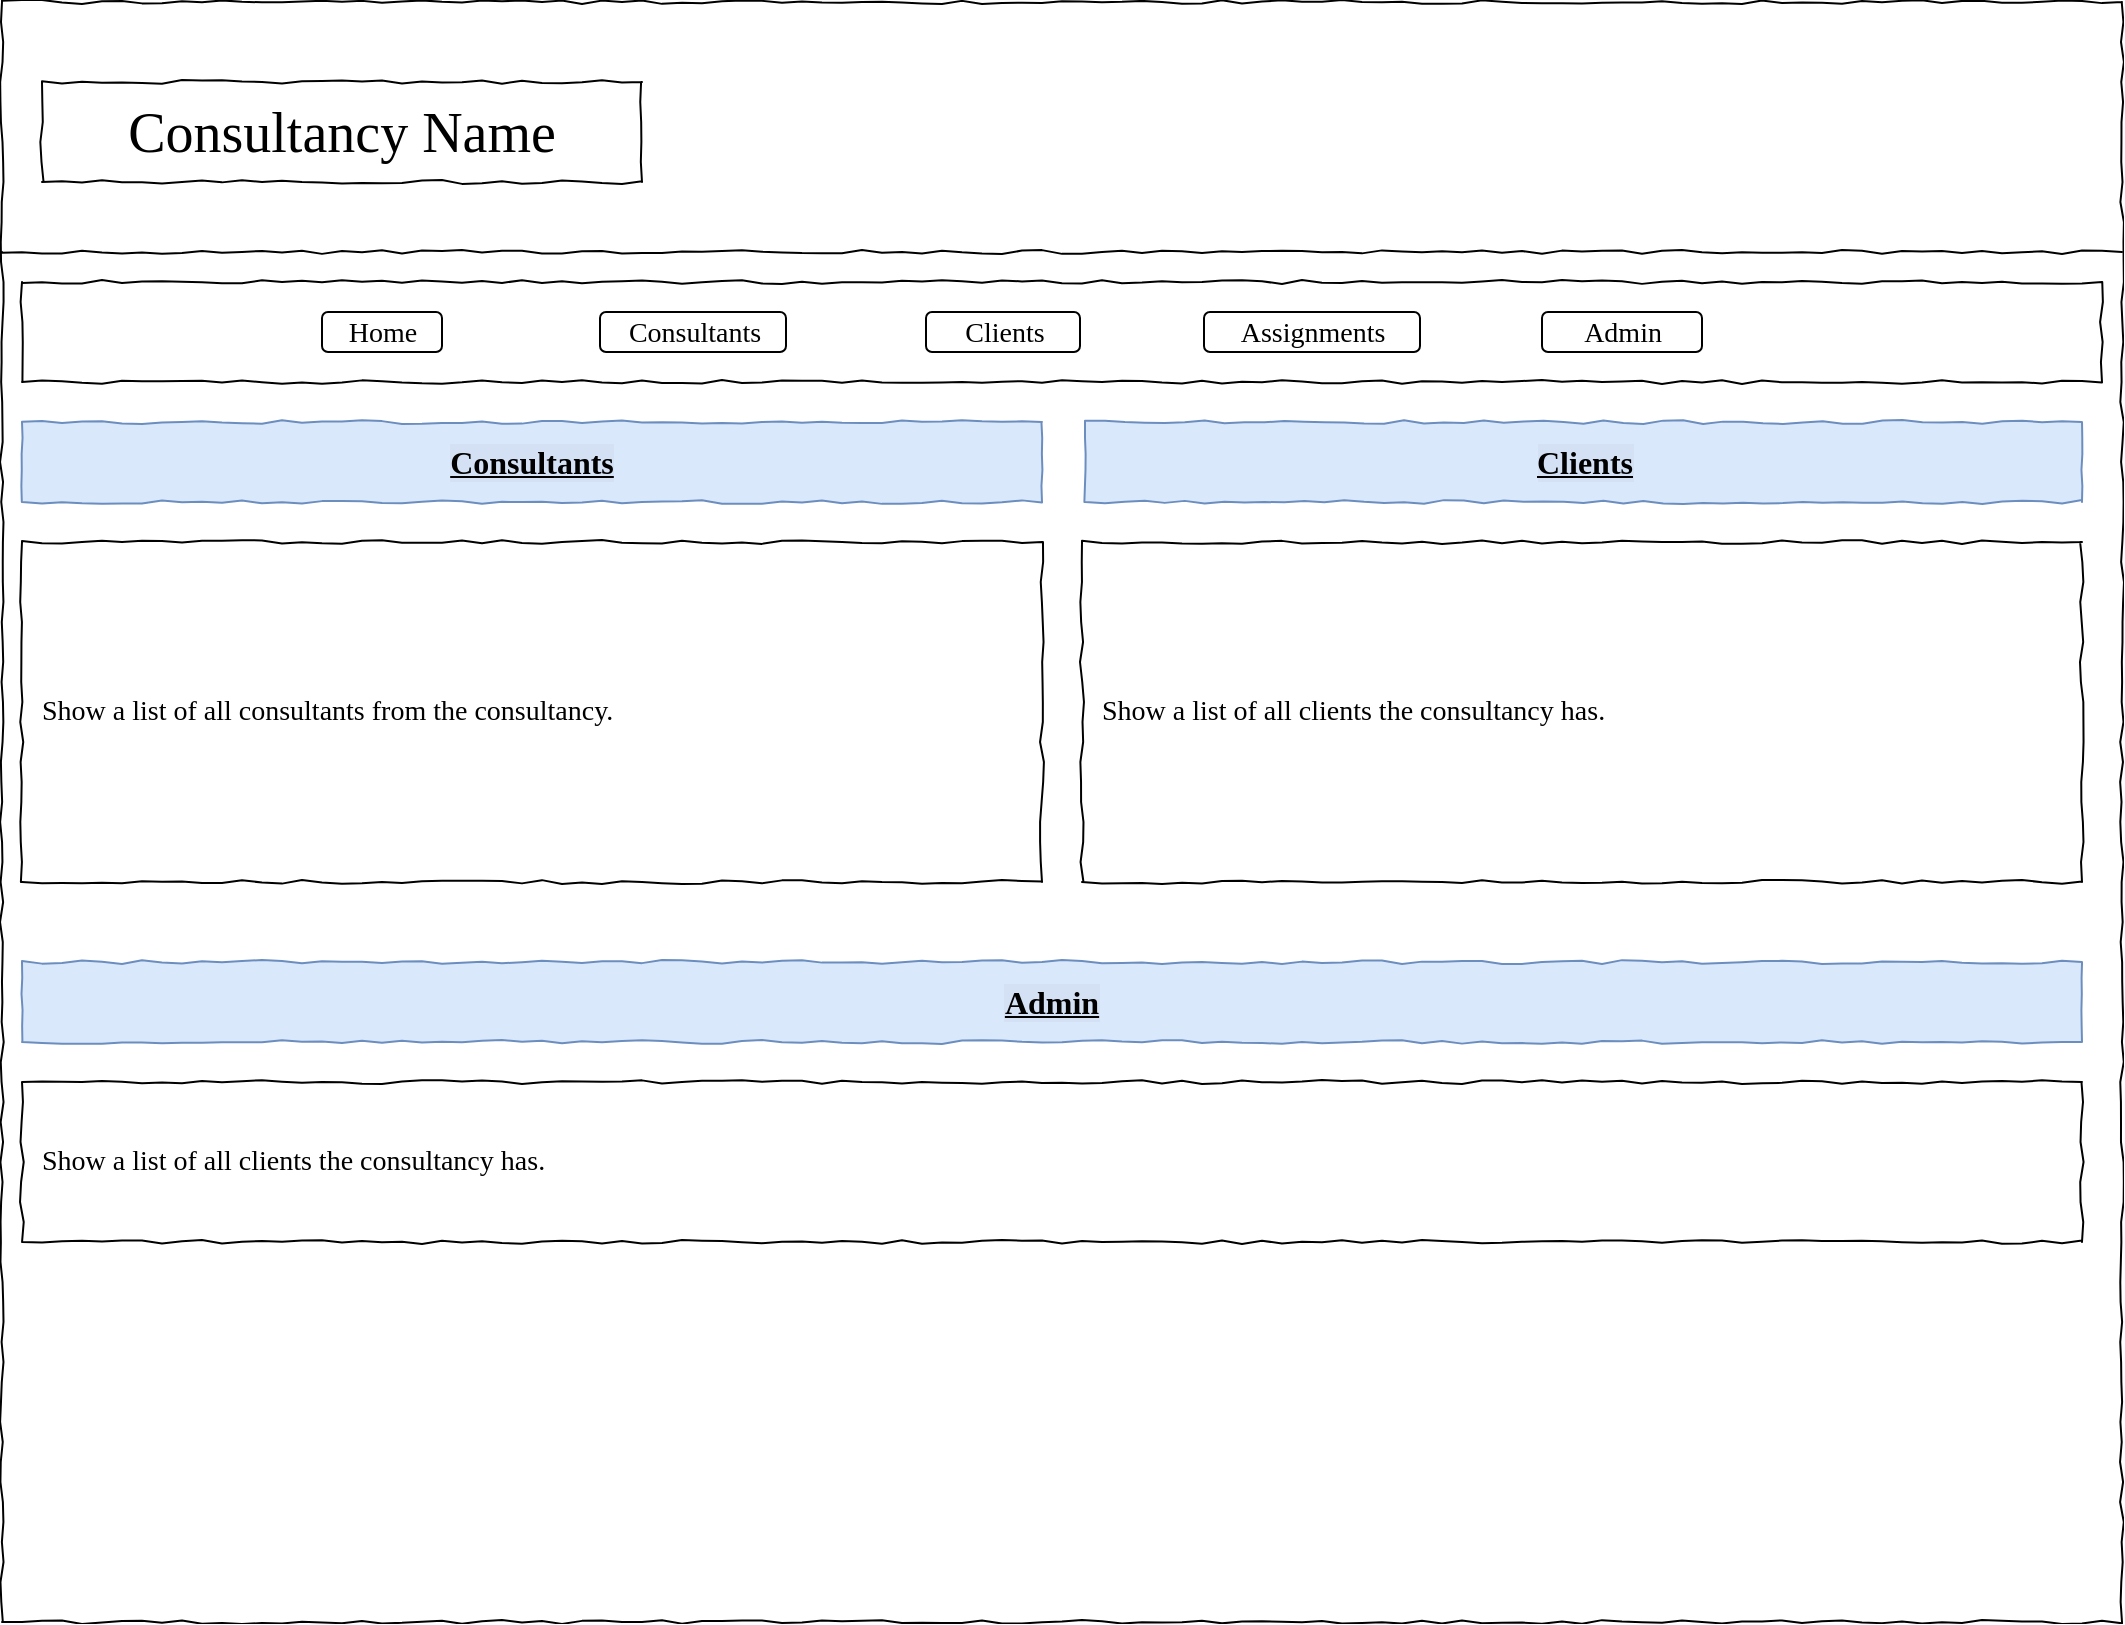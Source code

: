 <mxfile version="14.4.9" type="device" pages="7"><diagram name="Home" id="03018318-947c-dd8e-b7a3-06fadd420f32"><mxGraphModel dx="1247" dy="597" grid="1" gridSize="10" guides="1" tooltips="1" connect="1" arrows="1" fold="1" page="1" pageScale="1" pageWidth="1100" pageHeight="850" background="#ffffff" math="0" shadow="0"><root><mxCell id="0"/><mxCell id="1" parent="0"/><mxCell id="677b7b8949515195-1" value="" style="whiteSpace=wrap;html=1;rounded=0;shadow=0;labelBackgroundColor=none;strokeColor=#000000;strokeWidth=1;fillColor=none;fontFamily=Verdana;fontSize=12;fontColor=#000000;align=center;comic=1;" parent="1" vertex="1"><mxGeometry x="20" y="20" width="1060" height="810" as="geometry"/></mxCell><mxCell id="677b7b8949515195-2" value="Consultancy Name" style="whiteSpace=wrap;html=1;rounded=0;shadow=0;labelBackgroundColor=none;strokeWidth=1;fontFamily=Verdana;fontSize=28;align=center;comic=1;" parent="1" vertex="1"><mxGeometry x="40" y="60" width="300" height="50" as="geometry"/></mxCell><mxCell id="677b7b8949515195-9" value="" style="line;strokeWidth=1;html=1;rounded=0;shadow=0;labelBackgroundColor=none;fillColor=none;fontFamily=Verdana;fontSize=14;fontColor=#000000;align=center;comic=1;" parent="1" vertex="1"><mxGeometry x="20" y="140" width="1060" height="10" as="geometry"/></mxCell><mxCell id="677b7b8949515195-10" value="" style="whiteSpace=wrap;html=1;rounded=0;shadow=0;labelBackgroundColor=none;strokeWidth=1;fillColor=none;fontFamily=Verdana;fontSize=12;align=center;comic=1;" parent="1" vertex="1"><mxGeometry x="30" y="160" width="1040" height="50" as="geometry"/></mxCell><mxCell id="Cu94C7haegYUh5qhPoL_-1" value="&lt;div style=&quot;font-size: 14px;&quot;&gt;&lt;span style=&quot;font-size: 14px&quot;&gt;Show a list of all consultants from the consultancy.&lt;/span&gt;&lt;/div&gt;" style="whiteSpace=wrap;html=1;rounded=0;shadow=0;labelBackgroundColor=none;strokeWidth=1;fillColor=none;fontFamily=Verdana;fontSize=14;align=left;verticalAlign=middle;spacing=10;comic=1;" parent="1" vertex="1"><mxGeometry x="30" y="290" width="510" height="170" as="geometry"/></mxCell><mxCell id="Cu94C7haegYUh5qhPoL_-2" value="&lt;div style=&quot;text-align: justify ; font-size: 16px&quot;&gt;Consultants&lt;/div&gt;" style="whiteSpace=wrap;html=1;rounded=0;shadow=0;labelBackgroundColor=#D4E1F5;strokeWidth=1;fillColor=#dae8fc;fontFamily=Verdana;fontSize=16;align=center;verticalAlign=middle;spacing=10;comic=1;fontStyle=5;strokeColor=#6c8ebf;" parent="1" vertex="1"><mxGeometry x="30" y="230" width="510" height="40" as="geometry"/></mxCell><mxCell id="6YjKScocniS8xy8GCHPm-1" value="&lt;div style=&quot;text-align: justify ; font-size: 16px&quot;&gt;Clients&lt;/div&gt;" style="whiteSpace=wrap;html=1;rounded=0;shadow=0;labelBackgroundColor=#D4E1F5;strokeWidth=1;fillColor=#dae8fc;fontFamily=Verdana;fontSize=16;align=center;verticalAlign=middle;spacing=10;comic=1;fontStyle=5;strokeColor=#6c8ebf;" parent="1" vertex="1"><mxGeometry x="561.5" y="230" width="498.5" height="40" as="geometry"/></mxCell><mxCell id="6YjKScocniS8xy8GCHPm-2" value="&lt;div style=&quot;font-size: 14px&quot;&gt;&lt;span style=&quot;font-size: 14px&quot;&gt;Show a list of all clients the consultancy has.&lt;/span&gt;&lt;/div&gt;" style="whiteSpace=wrap;html=1;rounded=0;shadow=0;labelBackgroundColor=none;strokeWidth=1;fillColor=none;fontFamily=Verdana;fontSize=14;align=left;verticalAlign=middle;spacing=10;comic=1;" parent="1" vertex="1"><mxGeometry x="560" y="290" width="500" height="170" as="geometry"/></mxCell><mxCell id="OzEfw0SXscme4z5o7hH3-1" value="&lt;div style=&quot;text-align: justify ; font-size: 16px&quot;&gt;Admin&lt;/div&gt;" style="whiteSpace=wrap;html=1;rounded=0;shadow=0;labelBackgroundColor=#D4E1F5;strokeWidth=1;fillColor=#dae8fc;fontFamily=Verdana;fontSize=16;align=center;verticalAlign=middle;spacing=10;comic=1;fontStyle=5;strokeColor=#6c8ebf;" parent="1" vertex="1"><mxGeometry x="30" y="500" width="1030" height="40" as="geometry"/></mxCell><mxCell id="OzEfw0SXscme4z5o7hH3-2" value="&lt;div style=&quot;font-size: 14px&quot;&gt;&lt;span style=&quot;font-size: 14px&quot;&gt;Show a list of all clients the consultancy has.&lt;/span&gt;&lt;/div&gt;" style="whiteSpace=wrap;html=1;rounded=0;shadow=0;labelBackgroundColor=none;strokeWidth=1;fillColor=none;fontFamily=Verdana;fontSize=14;align=left;verticalAlign=middle;spacing=10;comic=1;" parent="1" vertex="1"><mxGeometry x="30" y="560" width="1030" height="80" as="geometry"/></mxCell><mxCell id="zaCYZoOwh0LyYk4G34fP-1" value="Home" style="text;html=1;points=[];align=center;verticalAlign=top;spacingTop=-4;fontSize=14;fontFamily=Verdana;rounded=1;strokeColor=#000000;" vertex="1" parent="1"><mxGeometry x="180" y="175" width="60" height="20" as="geometry"/></mxCell><mxCell id="zaCYZoOwh0LyYk4G34fP-2" value="Consultants" style="text;html=1;points=[];align=center;verticalAlign=top;spacingTop=-4;fontSize=14;fontFamily=Verdana;rounded=1;strokeColor=#000000;" vertex="1" parent="1"><mxGeometry x="319" y="175" width="93" height="20" as="geometry"/></mxCell><mxCell id="zaCYZoOwh0LyYk4G34fP-3" value="Clients" style="text;html=1;points=[];align=center;verticalAlign=top;spacingTop=-4;fontSize=14;fontFamily=Verdana;rounded=1;strokeColor=#000000;" vertex="1" parent="1"><mxGeometry x="482" y="175" width="77" height="20" as="geometry"/></mxCell><mxCell id="zaCYZoOwh0LyYk4G34fP-4" value="Admin" style="text;html=1;points=[];align=center;verticalAlign=top;spacingTop=-4;fontSize=14;fontFamily=Verdana;rounded=1;strokeColor=#000000;" vertex="1" parent="1"><mxGeometry x="790" y="175" width="80" height="20" as="geometry"/></mxCell><mxCell id="zaCYZoOwh0LyYk4G34fP-5" value="Assignments" style="text;html=1;points=[];align=center;verticalAlign=top;spacingTop=-4;fontSize=14;fontFamily=Verdana;rounded=1;strokeColor=#000000;" vertex="1" parent="1"><mxGeometry x="621" y="175" width="108" height="20" as="geometry"/></mxCell></root></mxGraphModel></diagram><diagram name="Consultants" id="TR7b4EdWroczCO0QRdHl"><mxGraphModel dx="1247" dy="759" grid="1" gridSize="10" guides="1" tooltips="1" connect="1" arrows="1" fold="1" page="1" pageScale="1" pageWidth="1100" pageHeight="850" background="#ffffff" math="0" shadow="0"><root><mxCell id="ig21zAJnsalI_mEk2WTA-0"/><mxCell id="ig21zAJnsalI_mEk2WTA-1" parent="ig21zAJnsalI_mEk2WTA-0"/><mxCell id="ig21zAJnsalI_mEk2WTA-2" value="" style="whiteSpace=wrap;html=1;rounded=0;shadow=0;labelBackgroundColor=none;strokeColor=#000000;strokeWidth=1;fillColor=none;fontFamily=Verdana;fontSize=12;fontColor=#000000;align=center;comic=1;" parent="ig21zAJnsalI_mEk2WTA-1" vertex="1"><mxGeometry x="20" y="20" width="1060" height="810" as="geometry"/></mxCell><mxCell id="ig21zAJnsalI_mEk2WTA-3" value="Consultancy Name" style="whiteSpace=wrap;html=1;rounded=0;shadow=0;labelBackgroundColor=none;strokeWidth=1;fontFamily=Verdana;fontSize=28;align=center;comic=1;" parent="ig21zAJnsalI_mEk2WTA-1" vertex="1"><mxGeometry x="40" y="60" width="300" height="50" as="geometry"/></mxCell><mxCell id="ig21zAJnsalI_mEk2WTA-4" value="" style="whiteSpace=wrap;html=1;rounded=0;shadow=0;labelBackgroundColor=none;strokeWidth=1;fillColor=none;fontFamily=Verdana;fontSize=12;align=center;comic=1;" parent="ig21zAJnsalI_mEk2WTA-1" vertex="1"><mxGeometry x="30" y="330" width="780" height="350" as="geometry"/></mxCell><mxCell id="ig21zAJnsalI_mEk2WTA-5" value="" style="line;strokeWidth=1;html=1;rounded=0;shadow=0;labelBackgroundColor=none;fillColor=none;fontFamily=Verdana;fontSize=14;fontColor=#000000;align=center;comic=1;" parent="ig21zAJnsalI_mEk2WTA-1" vertex="1"><mxGeometry x="20" y="140" width="1060" height="10" as="geometry"/></mxCell><mxCell id="ig21zAJnsalI_mEk2WTA-6" value="" style="whiteSpace=wrap;html=1;rounded=0;shadow=0;labelBackgroundColor=none;strokeWidth=1;fillColor=none;fontFamily=Verdana;fontSize=12;align=center;comic=1;" parent="ig21zAJnsalI_mEk2WTA-1" vertex="1"><mxGeometry x="30" y="160" width="1040" height="50" as="geometry"/></mxCell><mxCell id="ig21zAJnsalI_mEk2WTA-11" value="&lt;div style=&quot;font-size: 14px;&quot;&gt;&lt;span style=&quot;font-size: 14px&quot;&gt;Show a list of all consultants from the consultancy.&lt;/span&gt;&lt;/div&gt;" style="whiteSpace=wrap;html=1;rounded=0;shadow=0;labelBackgroundColor=none;strokeWidth=1;fillColor=none;fontFamily=Verdana;fontSize=14;align=left;verticalAlign=middle;spacing=10;comic=1;" parent="ig21zAJnsalI_mEk2WTA-1" vertex="1"><mxGeometry x="30" y="268" width="780" height="52" as="geometry"/></mxCell><mxCell id="ig21zAJnsalI_mEk2WTA-14" value="Consultant 1" style="text;html=1;points=[];align=left;verticalAlign=top;spacingTop=-4;fontSize=14;fontFamily=Verdana" parent="ig21zAJnsalI_mEk2WTA-1" vertex="1"><mxGeometry x="40" y="350" width="170" height="20" as="geometry"/></mxCell><mxCell id="ig21zAJnsalI_mEk2WTA-15" value="Consultant 2" style="text;html=1;points=[];align=left;verticalAlign=top;spacingTop=-4;fontSize=14;fontFamily=Verdana" parent="ig21zAJnsalI_mEk2WTA-1" vertex="1"><mxGeometry x="40" y="386" width="170" height="20" as="geometry"/></mxCell><mxCell id="ig21zAJnsalI_mEk2WTA-16" value="Consultant 3" style="text;html=1;points=[];align=left;verticalAlign=top;spacingTop=-4;fontSize=14;fontFamily=Verdana" parent="ig21zAJnsalI_mEk2WTA-1" vertex="1"><mxGeometry x="40" y="421" width="170" height="20" as="geometry"/></mxCell><mxCell id="ig21zAJnsalI_mEk2WTA-17" value="Consultant 4" style="text;html=1;points=[];align=left;verticalAlign=top;spacingTop=-4;fontSize=14;fontFamily=Verdana" parent="ig21zAJnsalI_mEk2WTA-1" vertex="1"><mxGeometry x="40" y="457" width="170" height="20" as="geometry"/></mxCell><mxCell id="ig21zAJnsalI_mEk2WTA-18" value="Consultant 7" style="text;html=1;points=[];align=left;verticalAlign=top;spacingTop=-4;fontSize=14;fontFamily=Verdana" parent="ig21zAJnsalI_mEk2WTA-1" vertex="1"><mxGeometry x="40" y="564" width="170" height="20" as="geometry"/></mxCell><mxCell id="ig21zAJnsalI_mEk2WTA-19" value="Consultant 8" style="text;html=1;points=[];align=left;verticalAlign=top;spacingTop=-4;fontSize=14;fontFamily=Verdana" parent="ig21zAJnsalI_mEk2WTA-1" vertex="1"><mxGeometry x="40" y="600" width="170" height="20" as="geometry"/></mxCell><mxCell id="ig21zAJnsalI_mEk2WTA-20" value="Consultant 5" style="text;html=1;points=[];align=left;verticalAlign=top;spacingTop=-4;fontSize=14;fontFamily=Verdana" parent="ig21zAJnsalI_mEk2WTA-1" vertex="1"><mxGeometry x="40" y="493" width="170" height="20" as="geometry"/></mxCell><mxCell id="ig21zAJnsalI_mEk2WTA-21" value="Consultant 6" style="text;html=1;points=[];align=left;verticalAlign=top;spacingTop=-4;fontSize=14;fontFamily=Verdana" parent="ig21zAJnsalI_mEk2WTA-1" vertex="1"><mxGeometry x="40" y="529" width="170" height="20" as="geometry"/></mxCell><mxCell id="6eosW2OhMh44450nLbm3-0" value="&lt;div style=&quot;text-align: justify ; font-size: 16px&quot;&gt;Consultants&lt;/div&gt;" style="whiteSpace=wrap;html=1;rounded=0;shadow=0;labelBackgroundColor=#D4E1F5;strokeWidth=1;fillColor=#dae8fc;fontFamily=Verdana;fontSize=16;align=center;verticalAlign=middle;spacing=10;comic=1;fontStyle=5;strokeColor=#6c8ebf;" parent="ig21zAJnsalI_mEk2WTA-1" vertex="1"><mxGeometry x="30" y="220" width="200" height="40" as="geometry"/></mxCell><mxCell id="DP_msg2tpz5VYzH4Azy9-0" value="Home" style="text;html=1;points=[];align=center;verticalAlign=top;spacingTop=-4;fontSize=14;fontFamily=Verdana;rounded=1;strokeColor=#000000;" vertex="1" parent="ig21zAJnsalI_mEk2WTA-1"><mxGeometry x="180" y="175" width="60" height="20" as="geometry"/></mxCell><mxCell id="DP_msg2tpz5VYzH4Azy9-1" value="Consultants" style="text;html=1;points=[];align=center;verticalAlign=top;spacingTop=-4;fontSize=14;fontFamily=Verdana;rounded=1;strokeColor=#000000;" vertex="1" parent="ig21zAJnsalI_mEk2WTA-1"><mxGeometry x="319" y="175" width="93" height="20" as="geometry"/></mxCell><mxCell id="DP_msg2tpz5VYzH4Azy9-2" value="Clients" style="text;html=1;points=[];align=center;verticalAlign=top;spacingTop=-4;fontSize=14;fontFamily=Verdana;rounded=1;strokeColor=#000000;" vertex="1" parent="ig21zAJnsalI_mEk2WTA-1"><mxGeometry x="482" y="175" width="77" height="20" as="geometry"/></mxCell><mxCell id="DP_msg2tpz5VYzH4Azy9-3" value="Admin" style="text;html=1;points=[];align=center;verticalAlign=top;spacingTop=-4;fontSize=14;fontFamily=Verdana;rounded=1;strokeColor=#000000;" vertex="1" parent="ig21zAJnsalI_mEk2WTA-1"><mxGeometry x="790" y="175" width="80" height="20" as="geometry"/></mxCell><mxCell id="DP_msg2tpz5VYzH4Azy9-4" value="Assignments" style="text;html=1;points=[];align=center;verticalAlign=top;spacingTop=-4;fontSize=14;fontFamily=Verdana;rounded=1;strokeColor=#000000;" vertex="1" parent="ig21zAJnsalI_mEk2WTA-1"><mxGeometry x="621" y="175" width="108" height="20" as="geometry"/></mxCell></root></mxGraphModel></diagram><diagram name="Consultant" id="zPniaBDxs9Msbn1xR1qi"><mxGraphModel dx="1247" dy="759" grid="1" gridSize="10" guides="1" tooltips="1" connect="1" arrows="1" fold="1" page="1" pageScale="1" pageWidth="1100" pageHeight="850" background="#ffffff" math="0" shadow="0"><root><mxCell id="KTbE7wqhsoBVq48Twhj3-0"/><mxCell id="KTbE7wqhsoBVq48Twhj3-1" parent="KTbE7wqhsoBVq48Twhj3-0"/><mxCell id="KTbE7wqhsoBVq48Twhj3-2" value="" style="whiteSpace=wrap;html=1;rounded=0;shadow=0;labelBackgroundColor=none;strokeColor=#000000;strokeWidth=1;fillColor=none;fontFamily=Verdana;fontSize=12;fontColor=#000000;align=center;comic=1;" parent="KTbE7wqhsoBVq48Twhj3-1" vertex="1"><mxGeometry x="20" y="20" width="1060" height="810" as="geometry"/></mxCell><mxCell id="KTbE7wqhsoBVq48Twhj3-3" value="Consultancy Name" style="whiteSpace=wrap;html=1;rounded=0;shadow=0;labelBackgroundColor=none;strokeWidth=1;fontFamily=Verdana;fontSize=28;align=center;comic=1;" parent="KTbE7wqhsoBVq48Twhj3-1" vertex="1"><mxGeometry x="40" y="60" width="300" height="50" as="geometry"/></mxCell><mxCell id="KTbE7wqhsoBVq48Twhj3-4" value="" style="whiteSpace=wrap;html=1;rounded=0;shadow=0;labelBackgroundColor=none;strokeWidth=1;fillColor=none;fontFamily=Verdana;fontSize=12;align=center;comic=1;" parent="KTbE7wqhsoBVq48Twhj3-1" vertex="1"><mxGeometry x="30" y="330" width="780" height="350" as="geometry"/></mxCell><mxCell id="KTbE7wqhsoBVq48Twhj3-5" value="" style="line;strokeWidth=1;html=1;rounded=0;shadow=0;labelBackgroundColor=none;fillColor=none;fontFamily=Verdana;fontSize=14;fontColor=#000000;align=center;comic=1;" parent="KTbE7wqhsoBVq48Twhj3-1" vertex="1"><mxGeometry x="20" y="140" width="1060" height="10" as="geometry"/></mxCell><mxCell id="KTbE7wqhsoBVq48Twhj3-6" value="" style="whiteSpace=wrap;html=1;rounded=0;shadow=0;labelBackgroundColor=none;strokeWidth=1;fillColor=none;fontFamily=Verdana;fontSize=12;align=center;comic=1;" parent="KTbE7wqhsoBVq48Twhj3-1" vertex="1"><mxGeometry x="30" y="160" width="1040" height="50" as="geometry"/></mxCell><mxCell id="KTbE7wqhsoBVq48Twhj3-11" value="&lt;div style=&quot;font-size: 14px&quot;&gt;&lt;span style=&quot;font-size: 14px&quot;&gt;Shows the full profile of consultant selected&lt;/span&gt;&lt;/div&gt;" style="whiteSpace=wrap;html=1;rounded=0;shadow=0;labelBackgroundColor=none;strokeWidth=1;fillColor=none;fontFamily=Verdana;fontSize=14;align=left;verticalAlign=middle;spacing=10;comic=1;" parent="KTbE7wqhsoBVq48Twhj3-1" vertex="1"><mxGeometry x="30" y="268" width="780" height="52" as="geometry"/></mxCell><mxCell id="KTbE7wqhsoBVq48Twhj3-12" value="Consultant 1" style="text;html=1;points=[];align=left;verticalAlign=top;spacingTop=-4;fontSize=14;fontFamily=Verdana" parent="KTbE7wqhsoBVq48Twhj3-1" vertex="1"><mxGeometry x="40" y="350" width="170" height="20" as="geometry"/></mxCell><mxCell id="KTbE7wqhsoBVq48Twhj3-20" value="&lt;div style=&quot;text-align: justify ; font-size: 16px&quot;&gt;Consultant Profile&lt;/div&gt;" style="whiteSpace=wrap;html=1;rounded=0;shadow=0;labelBackgroundColor=#D4E1F5;strokeWidth=1;fillColor=#dae8fc;fontFamily=Verdana;fontSize=16;align=center;verticalAlign=middle;spacing=10;comic=1;fontStyle=5;strokeColor=#6c8ebf;" parent="KTbE7wqhsoBVq48Twhj3-1" vertex="1"><mxGeometry x="30" y="220" width="200" height="40" as="geometry"/></mxCell><mxCell id="KTbE7wqhsoBVq48Twhj3-21" value="" style="verticalLabelPosition=bottom;shadow=0;dashed=0;align=center;html=1;verticalAlign=top;strokeWidth=1;shape=mxgraph.mockup.containers.userMale;strokeColor=#666666;strokeColor2=#008cff;" parent="KTbE7wqhsoBVq48Twhj3-1" vertex="1"><mxGeometry x="650" y="350" width="130" height="150" as="geometry"/></mxCell><mxCell id="KTbE7wqhsoBVq48Twhj3-22" value="&lt;div style=&quot;font-size: 14px&quot;&gt;&lt;span style=&quot;font-size: 14px&quot;&gt;&lt;b&gt;&lt;u&gt;Bio Summary&lt;/u&gt;&lt;/b&gt;&lt;/span&gt;&lt;/div&gt;&lt;div style=&quot;font-size: 14px&quot;&gt;&lt;span style=&quot;font-size: 14px&quot;&gt;&lt;br&gt;&lt;/span&gt;&lt;/div&gt;&lt;div style=&quot;font-size: 14px&quot;&gt;&lt;span style=&quot;font-size: 14px&quot;&gt;dsak askjfdb aksjbdf askbf aksdbfk dsbfdjsbf kadb fkb kjsbf asdb fsdbf kjabdjkd sb fkjdsbf kjdsbf kjdsbfjk bdsjk fbdsa basdbf sadb jfb ajdsbfjldsb jdsb fljsdb fldbf dsb ldsbflj bdsflj bsadlj fbdsjb ljasdbf alsd&lt;/span&gt;&lt;/div&gt;" style="whiteSpace=wrap;html=1;rounded=0;shadow=0;labelBackgroundColor=none;strokeWidth=1;fillColor=none;fontFamily=Verdana;fontSize=14;align=left;verticalAlign=top;spacing=10;comic=1;" parent="KTbE7wqhsoBVq48Twhj3-1" vertex="1"><mxGeometry x="160" y="350" width="460" height="150" as="geometry"/></mxCell><mxCell id="KTbE7wqhsoBVq48Twhj3-24" value="Service 1" style="strokeWidth=1;shadow=0;dashed=0;align=center;html=1;shape=mxgraph.mockup.buttons.button;strokeColor=#666666;mainText=;buttonStyle=round;fontSize=17;fontStyle=0;whiteSpace=wrap;fillColor=#A9C4EB;" parent="KTbE7wqhsoBVq48Twhj3-1" vertex="1"><mxGeometry x="840" y="510" width="190" height="30" as="geometry"/></mxCell><mxCell id="KTbE7wqhsoBVq48Twhj3-25" value="Service 2" style="strokeWidth=1;shadow=0;dashed=0;align=center;html=1;shape=mxgraph.mockup.buttons.button;strokeColor=#666666;mainText=;buttonStyle=round;fontSize=17;fontStyle=0;whiteSpace=wrap;fillColor=#A9C4EB;" parent="KTbE7wqhsoBVq48Twhj3-1" vertex="1"><mxGeometry x="840" y="550" width="190" height="30" as="geometry"/></mxCell><mxCell id="KTbE7wqhsoBVq48Twhj3-26" value="Service 3" style="strokeWidth=1;shadow=0;dashed=0;align=center;html=1;shape=mxgraph.mockup.buttons.button;strokeColor=#666666;mainText=;buttonStyle=round;fontSize=17;fontStyle=0;whiteSpace=wrap;fillColor=#A9C4EB;" parent="KTbE7wqhsoBVq48Twhj3-1" vertex="1"><mxGeometry x="840" y="590" width="190" height="30" as="geometry"/></mxCell><mxCell id="KTbE7wqhsoBVq48Twhj3-27" value="Service 4" style="strokeWidth=1;shadow=0;dashed=0;align=center;html=1;shape=mxgraph.mockup.buttons.button;strokeColor=#666666;mainText=;buttonStyle=round;fontSize=17;fontStyle=0;whiteSpace=wrap;fillColor=#A9C4EB;" parent="KTbE7wqhsoBVq48Twhj3-1" vertex="1"><mxGeometry x="840" y="630" width="190" height="30" as="geometry"/></mxCell><mxCell id="IQY3Xgg0XemndoE6eob7-0" value="Client 1" style="strokeWidth=1;shadow=0;dashed=0;align=center;html=1;shape=mxgraph.mockup.buttons.button;strokeColor=#666666;mainText=;buttonStyle=round;fontSize=17;fontStyle=0;whiteSpace=wrap;fillColor=#f5f5f5;fontColor=#333333;" vertex="1" parent="KTbE7wqhsoBVq48Twhj3-1"><mxGeometry x="160" y="550" width="190" height="30" as="geometry"/></mxCell><mxCell id="IQY3Xgg0XemndoE6eob7-1" value="Client 2" style="strokeWidth=1;shadow=0;dashed=0;align=center;html=1;shape=mxgraph.mockup.buttons.button;strokeColor=#666666;mainText=;buttonStyle=round;fontSize=17;fontStyle=0;whiteSpace=wrap;fillColor=#f5f5f5;fontColor=#333333;" vertex="1" parent="KTbE7wqhsoBVq48Twhj3-1"><mxGeometry x="160" y="590" width="190" height="30" as="geometry"/></mxCell><mxCell id="IQY3Xgg0XemndoE6eob7-2" value="Assignment 2" style="strokeWidth=1;shadow=0;dashed=0;align=center;html=1;shape=mxgraph.mockup.buttons.button;strokeColor=#666666;mainText=;buttonStyle=round;fontSize=17;fontStyle=0;whiteSpace=wrap;fillColor=#f5f5f5;fontColor=#333333;" vertex="1" parent="KTbE7wqhsoBVq48Twhj3-1"><mxGeometry x="400" y="550" width="190" height="30" as="geometry"/></mxCell><mxCell id="IQY3Xgg0XemndoE6eob7-3" value="Assignment 4" style="strokeWidth=1;shadow=0;dashed=0;align=center;html=1;shape=mxgraph.mockup.buttons.button;strokeColor=#666666;mainText=;buttonStyle=round;fontSize=17;fontStyle=0;whiteSpace=wrap;fillColor=#f5f5f5;fontColor=#333333;" vertex="1" parent="KTbE7wqhsoBVq48Twhj3-1"><mxGeometry x="400" y="590" width="190" height="30" as="geometry"/></mxCell><mxCell id="IQY3Xgg0XemndoE6eob7-4" value="Details of the Clients and Assignments the Consultant is working on:" style="text;html=1;points=[];align=left;verticalAlign=top;spacingTop=-4;fontSize=14;fontFamily=Verdana" vertex="1" parent="KTbE7wqhsoBVq48Twhj3-1"><mxGeometry x="160" y="510" width="170" height="20" as="geometry"/></mxCell><mxCell id="2Fjmi_TUaFqrvQoOiQ_N-0" value="Home" style="text;html=1;points=[];align=center;verticalAlign=top;spacingTop=-4;fontSize=14;fontFamily=Verdana;rounded=1;strokeColor=#000000;" vertex="1" parent="KTbE7wqhsoBVq48Twhj3-1"><mxGeometry x="180" y="175" width="60" height="20" as="geometry"/></mxCell><mxCell id="2Fjmi_TUaFqrvQoOiQ_N-1" value="Consultants" style="text;html=1;points=[];align=center;verticalAlign=top;spacingTop=-4;fontSize=14;fontFamily=Verdana;rounded=1;strokeColor=#000000;" vertex="1" parent="KTbE7wqhsoBVq48Twhj3-1"><mxGeometry x="319" y="175" width="93" height="20" as="geometry"/></mxCell><mxCell id="2Fjmi_TUaFqrvQoOiQ_N-2" value="Clients" style="text;html=1;points=[];align=center;verticalAlign=top;spacingTop=-4;fontSize=14;fontFamily=Verdana;rounded=1;strokeColor=#000000;" vertex="1" parent="KTbE7wqhsoBVq48Twhj3-1"><mxGeometry x="482" y="175" width="77" height="20" as="geometry"/></mxCell><mxCell id="2Fjmi_TUaFqrvQoOiQ_N-3" value="Admin" style="text;html=1;points=[];align=center;verticalAlign=top;spacingTop=-4;fontSize=14;fontFamily=Verdana;rounded=1;strokeColor=#000000;" vertex="1" parent="KTbE7wqhsoBVq48Twhj3-1"><mxGeometry x="790" y="175" width="80" height="20" as="geometry"/></mxCell><mxCell id="2Fjmi_TUaFqrvQoOiQ_N-4" value="Assignments" style="text;html=1;points=[];align=center;verticalAlign=top;spacingTop=-4;fontSize=14;fontFamily=Verdana;rounded=1;strokeColor=#000000;" vertex="1" parent="KTbE7wqhsoBVq48Twhj3-1"><mxGeometry x="621" y="175" width="108" height="20" as="geometry"/></mxCell></root></mxGraphModel></diagram><diagram name="Clients" id="ntwtW-UaCHlwwayfI2Wm"><mxGraphModel dx="1247" dy="759" grid="1" gridSize="10" guides="1" tooltips="1" connect="1" arrows="1" fold="1" page="1" pageScale="1" pageWidth="1100" pageHeight="850" background="#ffffff" math="0" shadow="0"><root><mxCell id="xP6duRc6hlVCOMS5BKuI-0"/><mxCell id="xP6duRc6hlVCOMS5BKuI-1" parent="xP6duRc6hlVCOMS5BKuI-0"/><mxCell id="xP6duRc6hlVCOMS5BKuI-2" value="" style="whiteSpace=wrap;html=1;rounded=0;shadow=0;labelBackgroundColor=none;strokeColor=#000000;strokeWidth=1;fillColor=none;fontFamily=Verdana;fontSize=12;fontColor=#000000;align=center;comic=1;" parent="xP6duRc6hlVCOMS5BKuI-1" vertex="1"><mxGeometry x="20" y="20" width="1060" height="810" as="geometry"/></mxCell><mxCell id="xP6duRc6hlVCOMS5BKuI-3" value="Consultancy Name" style="whiteSpace=wrap;html=1;rounded=0;shadow=0;labelBackgroundColor=none;strokeWidth=1;fontFamily=Verdana;fontSize=28;align=center;comic=1;" parent="xP6duRc6hlVCOMS5BKuI-1" vertex="1"><mxGeometry x="40" y="60" width="300" height="50" as="geometry"/></mxCell><mxCell id="xP6duRc6hlVCOMS5BKuI-4" value="" style="whiteSpace=wrap;html=1;rounded=0;shadow=0;labelBackgroundColor=none;strokeWidth=1;fillColor=none;fontFamily=Verdana;fontSize=12;align=center;comic=1;" parent="xP6duRc6hlVCOMS5BKuI-1" vertex="1"><mxGeometry x="30" y="330" width="780" height="350" as="geometry"/></mxCell><mxCell id="xP6duRc6hlVCOMS5BKuI-5" value="" style="line;strokeWidth=1;html=1;rounded=0;shadow=0;labelBackgroundColor=none;fillColor=none;fontFamily=Verdana;fontSize=14;fontColor=#000000;align=center;comic=1;" parent="xP6duRc6hlVCOMS5BKuI-1" vertex="1"><mxGeometry x="20" y="140" width="1060" height="10" as="geometry"/></mxCell><mxCell id="xP6duRc6hlVCOMS5BKuI-6" value="" style="whiteSpace=wrap;html=1;rounded=0;shadow=0;labelBackgroundColor=none;strokeWidth=1;fillColor=none;fontFamily=Verdana;fontSize=12;align=center;comic=1;" parent="xP6duRc6hlVCOMS5BKuI-1" vertex="1"><mxGeometry x="30" y="160" width="1040" height="50" as="geometry"/></mxCell><mxCell id="xP6duRc6hlVCOMS5BKuI-14" value="Client 1" style="text;html=1;points=[];align=left;verticalAlign=top;spacingTop=-4;fontSize=14;fontFamily=Verdana" parent="xP6duRc6hlVCOMS5BKuI-1" vertex="1"><mxGeometry x="40" y="350" width="170" height="20" as="geometry"/></mxCell><mxCell id="0k_qRobEdy7-GcoTHvCa-0" value="&lt;div style=&quot;text-align: justify ; font-size: 16px&quot;&gt;Clients&lt;/div&gt;" style="whiteSpace=wrap;html=1;rounded=0;shadow=0;labelBackgroundColor=#D4E1F5;strokeWidth=1;fillColor=#dae8fc;fontFamily=Verdana;fontSize=16;align=center;verticalAlign=middle;spacing=10;comic=1;fontStyle=5;strokeColor=#6c8ebf;" parent="xP6duRc6hlVCOMS5BKuI-1" vertex="1"><mxGeometry x="30" y="220" width="200" height="40" as="geometry"/></mxCell><mxCell id="oV8yZvboYes0FcCO0oK6-1" value="&lt;div style=&quot;font-size: 14px&quot;&gt;&lt;span style=&quot;font-size: 14px&quot;&gt;Show a list of all clients the consultancy has.&lt;/span&gt;&lt;/div&gt;" style="whiteSpace=wrap;html=1;rounded=0;shadow=0;labelBackgroundColor=none;strokeWidth=1;fillColor=none;fontFamily=Verdana;fontSize=14;align=left;verticalAlign=middle;spacing=10;comic=1;" parent="xP6duRc6hlVCOMS5BKuI-1" vertex="1"><mxGeometry x="30" y="270" width="780" height="52" as="geometry"/></mxCell><mxCell id="oV8yZvboYes0FcCO0oK6-2" value="Client 2" style="text;html=1;points=[];align=left;verticalAlign=top;spacingTop=-4;fontSize=14;fontFamily=Verdana" parent="xP6duRc6hlVCOMS5BKuI-1" vertex="1"><mxGeometry x="40" y="386" width="170" height="20" as="geometry"/></mxCell><mxCell id="oV8yZvboYes0FcCO0oK6-3" value="Client 8" style="text;html=1;points=[];align=left;verticalAlign=top;spacingTop=-4;fontSize=14;fontFamily=Verdana" parent="xP6duRc6hlVCOMS5BKuI-1" vertex="1"><mxGeometry x="40" y="600" width="170" height="20" as="geometry"/></mxCell><mxCell id="oV8yZvboYes0FcCO0oK6-4" value="Client 3" style="text;html=1;points=[];align=left;verticalAlign=top;spacingTop=-4;fontSize=14;fontFamily=Verdana" parent="xP6duRc6hlVCOMS5BKuI-1" vertex="1"><mxGeometry x="40" y="421" width="170" height="20" as="geometry"/></mxCell><mxCell id="oV8yZvboYes0FcCO0oK6-5" value="Client 7" style="text;html=1;points=[];align=left;verticalAlign=top;spacingTop=-4;fontSize=14;fontFamily=Verdana" parent="xP6duRc6hlVCOMS5BKuI-1" vertex="1"><mxGeometry x="40" y="564" width="170" height="20" as="geometry"/></mxCell><mxCell id="oV8yZvboYes0FcCO0oK6-6" value="Client 4" style="text;html=1;points=[];align=left;verticalAlign=top;spacingTop=-4;fontSize=14;fontFamily=Verdana" parent="xP6duRc6hlVCOMS5BKuI-1" vertex="1"><mxGeometry x="40" y="457" width="170" height="20" as="geometry"/></mxCell><mxCell id="oV8yZvboYes0FcCO0oK6-7" value="Client 5" style="text;html=1;points=[];align=left;verticalAlign=top;spacingTop=-4;fontSize=14;fontFamily=Verdana" parent="xP6duRc6hlVCOMS5BKuI-1" vertex="1"><mxGeometry x="40" y="493" width="170" height="20" as="geometry"/></mxCell><mxCell id="oV8yZvboYes0FcCO0oK6-8" value="Client 6" style="text;html=1;points=[];align=left;verticalAlign=top;spacingTop=-4;fontSize=14;fontFamily=Verdana" parent="xP6duRc6hlVCOMS5BKuI-1" vertex="1"><mxGeometry x="40" y="529" width="170" height="20" as="geometry"/></mxCell><mxCell id="NRM5Y8Nutv1Ipd5Flq_k-0" value="Home" style="text;html=1;points=[];align=center;verticalAlign=top;spacingTop=-4;fontSize=14;fontFamily=Verdana;rounded=1;strokeColor=#000000;" vertex="1" parent="xP6duRc6hlVCOMS5BKuI-1"><mxGeometry x="180" y="175" width="60" height="20" as="geometry"/></mxCell><mxCell id="NRM5Y8Nutv1Ipd5Flq_k-1" value="Consultants" style="text;html=1;points=[];align=center;verticalAlign=top;spacingTop=-4;fontSize=14;fontFamily=Verdana;rounded=1;strokeColor=#000000;" vertex="1" parent="xP6duRc6hlVCOMS5BKuI-1"><mxGeometry x="319" y="175" width="93" height="20" as="geometry"/></mxCell><mxCell id="NRM5Y8Nutv1Ipd5Flq_k-2" value="Clients" style="text;html=1;points=[];align=center;verticalAlign=top;spacingTop=-4;fontSize=14;fontFamily=Verdana;rounded=1;strokeColor=#000000;" vertex="1" parent="xP6duRc6hlVCOMS5BKuI-1"><mxGeometry x="482" y="175" width="77" height="20" as="geometry"/></mxCell><mxCell id="NRM5Y8Nutv1Ipd5Flq_k-3" value="Admin" style="text;html=1;points=[];align=center;verticalAlign=top;spacingTop=-4;fontSize=14;fontFamily=Verdana;rounded=1;strokeColor=#000000;" vertex="1" parent="xP6duRc6hlVCOMS5BKuI-1"><mxGeometry x="790" y="175" width="80" height="20" as="geometry"/></mxCell><mxCell id="NRM5Y8Nutv1Ipd5Flq_k-4" value="Assignments" style="text;html=1;points=[];align=center;verticalAlign=top;spacingTop=-4;fontSize=14;fontFamily=Verdana;rounded=1;strokeColor=#000000;" vertex="1" parent="xP6duRc6hlVCOMS5BKuI-1"><mxGeometry x="621" y="175" width="108" height="20" as="geometry"/></mxCell></root></mxGraphModel></diagram><diagram name="Client" id="7mhvHxDk5QO0tOg7HmDq"><mxGraphModel dx="1247" dy="759" grid="1" gridSize="10" guides="1" tooltips="1" connect="1" arrows="1" fold="1" page="1" pageScale="1" pageWidth="1100" pageHeight="850" background="#ffffff" math="0" shadow="0"><root><mxCell id="tbxNPRNk7seJx0YvjppH-0"/><mxCell id="tbxNPRNk7seJx0YvjppH-1" parent="tbxNPRNk7seJx0YvjppH-0"/><mxCell id="tbxNPRNk7seJx0YvjppH-2" value="" style="whiteSpace=wrap;html=1;rounded=0;shadow=0;labelBackgroundColor=none;strokeColor=#000000;strokeWidth=1;fillColor=none;fontFamily=Verdana;fontSize=12;fontColor=#000000;align=center;comic=1;" vertex="1" parent="tbxNPRNk7seJx0YvjppH-1"><mxGeometry x="20" y="20" width="1060" height="810" as="geometry"/></mxCell><mxCell id="tbxNPRNk7seJx0YvjppH-3" value="Consultancy Name" style="whiteSpace=wrap;html=1;rounded=0;shadow=0;labelBackgroundColor=none;strokeWidth=1;fontFamily=Verdana;fontSize=28;align=center;comic=1;" vertex="1" parent="tbxNPRNk7seJx0YvjppH-1"><mxGeometry x="40" y="60" width="300" height="50" as="geometry"/></mxCell><mxCell id="tbxNPRNk7seJx0YvjppH-4" value="" style="whiteSpace=wrap;html=1;rounded=0;shadow=0;labelBackgroundColor=none;strokeWidth=1;fillColor=none;fontFamily=Verdana;fontSize=12;align=center;comic=1;" vertex="1" parent="tbxNPRNk7seJx0YvjppH-1"><mxGeometry x="30" y="330" width="780" height="350" as="geometry"/></mxCell><mxCell id="tbxNPRNk7seJx0YvjppH-5" value="" style="line;strokeWidth=1;html=1;rounded=0;shadow=0;labelBackgroundColor=none;fillColor=none;fontFamily=Verdana;fontSize=14;fontColor=#000000;align=center;comic=1;" vertex="1" parent="tbxNPRNk7seJx0YvjppH-1"><mxGeometry x="20" y="140" width="1060" height="10" as="geometry"/></mxCell><mxCell id="tbxNPRNk7seJx0YvjppH-6" value="" style="whiteSpace=wrap;html=1;rounded=0;shadow=0;labelBackgroundColor=none;strokeWidth=1;fillColor=none;fontFamily=Verdana;fontSize=12;align=center;comic=1;" vertex="1" parent="tbxNPRNk7seJx0YvjppH-1"><mxGeometry x="30" y="160" width="1040" height="50" as="geometry"/></mxCell><mxCell id="tbxNPRNk7seJx0YvjppH-7" value="Home" style="text;html=1;points=[];align=center;verticalAlign=top;spacingTop=-4;fontSize=14;fontFamily=Verdana;rounded=1;strokeColor=#000000;" vertex="1" parent="tbxNPRNk7seJx0YvjppH-1"><mxGeometry x="180" y="175" width="60" height="20" as="geometry"/></mxCell><mxCell id="tbxNPRNk7seJx0YvjppH-8" value="Consultants" style="text;html=1;points=[];align=center;verticalAlign=top;spacingTop=-4;fontSize=14;fontFamily=Verdana;rounded=1;strokeColor=#000000;" vertex="1" parent="tbxNPRNk7seJx0YvjppH-1"><mxGeometry x="319" y="175" width="93" height="20" as="geometry"/></mxCell><mxCell id="tbxNPRNk7seJx0YvjppH-9" value="Clients" style="text;html=1;points=[];align=center;verticalAlign=top;spacingTop=-4;fontSize=14;fontFamily=Verdana;rounded=1;strokeColor=#000000;" vertex="1" parent="tbxNPRNk7seJx0YvjppH-1"><mxGeometry x="482" y="175" width="77" height="20" as="geometry"/></mxCell><mxCell id="tbxNPRNk7seJx0YvjppH-10" value="Admin" style="text;html=1;points=[];align=center;verticalAlign=top;spacingTop=-4;fontSize=14;fontFamily=Verdana;rounded=1;strokeColor=#000000;" vertex="1" parent="tbxNPRNk7seJx0YvjppH-1"><mxGeometry x="790" y="175" width="80" height="20" as="geometry"/></mxCell><mxCell id="tbxNPRNk7seJx0YvjppH-11" value="Client 1" style="text;html=1;points=[];align=left;verticalAlign=top;spacingTop=-4;fontSize=14;fontFamily=Verdana" vertex="1" parent="tbxNPRNk7seJx0YvjppH-1"><mxGeometry x="40" y="350" width="170" height="20" as="geometry"/></mxCell><mxCell id="tbxNPRNk7seJx0YvjppH-12" value="&lt;div style=&quot;text-align: justify ; font-size: 16px&quot;&gt;Clients&lt;/div&gt;" style="whiteSpace=wrap;html=1;rounded=0;shadow=0;labelBackgroundColor=#D4E1F5;strokeWidth=1;fillColor=#dae8fc;fontFamily=Verdana;fontSize=16;align=center;verticalAlign=middle;spacing=10;comic=1;fontStyle=5;strokeColor=#6c8ebf;" vertex="1" parent="tbxNPRNk7seJx0YvjppH-1"><mxGeometry x="30" y="220" width="200" height="40" as="geometry"/></mxCell><mxCell id="tbxNPRNk7seJx0YvjppH-13" value="&lt;div style=&quot;font-size: 14px&quot;&gt;&lt;span style=&quot;font-size: 14px&quot;&gt;Show a list of all clients the consultancy has.&lt;/span&gt;&lt;/div&gt;" style="whiteSpace=wrap;html=1;rounded=0;shadow=0;labelBackgroundColor=none;strokeWidth=1;fillColor=none;fontFamily=Verdana;fontSize=14;align=left;verticalAlign=middle;spacing=10;comic=1;" vertex="1" parent="tbxNPRNk7seJx0YvjppH-1"><mxGeometry x="30" y="270" width="780" height="52" as="geometry"/></mxCell><mxCell id="_2iUgR_rC_jXk1bhOQ0X-0" value="Client 1" style="strokeWidth=1;shadow=0;dashed=0;align=center;html=1;shape=mxgraph.mockup.buttons.button;strokeColor=#666666;mainText=;buttonStyle=round;fontSize=17;fontStyle=0;whiteSpace=wrap;fillColor=#f5f5f5;fontColor=#333333;" vertex="1" parent="tbxNPRNk7seJx0YvjppH-1"><mxGeometry x="145" y="390" width="190" height="30" as="geometry"/></mxCell><mxCell id="_2iUgR_rC_jXk1bhOQ0X-1" value="Client 2" style="strokeWidth=1;shadow=0;dashed=0;align=center;html=1;shape=mxgraph.mockup.buttons.button;strokeColor=#666666;mainText=;buttonStyle=round;fontSize=17;fontStyle=0;whiteSpace=wrap;fillColor=#f5f5f5;fontColor=#333333;" vertex="1" parent="tbxNPRNk7seJx0YvjppH-1"><mxGeometry x="145" y="430" width="190" height="30" as="geometry"/></mxCell><mxCell id="_2iUgR_rC_jXk1bhOQ0X-2" value="Assignment 2" style="strokeWidth=1;shadow=0;dashed=0;align=center;html=1;shape=mxgraph.mockup.buttons.button;strokeColor=#666666;mainText=;buttonStyle=round;fontSize=17;fontStyle=0;whiteSpace=wrap;fillColor=#f5f5f5;fontColor=#333333;" vertex="1" parent="tbxNPRNk7seJx0YvjppH-1"><mxGeometry x="385" y="390" width="190" height="30" as="geometry"/></mxCell><mxCell id="_2iUgR_rC_jXk1bhOQ0X-3" value="Assignment 4" style="strokeWidth=1;shadow=0;dashed=0;align=center;html=1;shape=mxgraph.mockup.buttons.button;strokeColor=#666666;mainText=;buttonStyle=round;fontSize=17;fontStyle=0;whiteSpace=wrap;fillColor=#f5f5f5;fontColor=#333333;" vertex="1" parent="tbxNPRNk7seJx0YvjppH-1"><mxGeometry x="385" y="430" width="190" height="30" as="geometry"/></mxCell><mxCell id="to2RhRX8oQEPYLby93ry-0" value="Details of the Consultants and Assignments the Client has hired:" style="text;html=1;points=[];align=left;verticalAlign=top;spacingTop=-4;fontSize=14;fontFamily=Verdana" vertex="1" parent="tbxNPRNk7seJx0YvjppH-1"><mxGeometry x="145" y="350" width="170" height="20" as="geometry"/></mxCell><mxCell id="eg-GbL6peZVHsIbIMq5p-0" value="Assignments" style="text;html=1;points=[];align=center;verticalAlign=top;spacingTop=-4;fontSize=14;fontFamily=Verdana;rounded=1;strokeColor=#000000;" vertex="1" parent="tbxNPRNk7seJx0YvjppH-1"><mxGeometry x="621" y="175" width="108" height="20" as="geometry"/></mxCell></root></mxGraphModel></diagram><diagram name="Assignments" id="MnU2ldRiL66GM4-Q3KgR"><mxGraphModel dx="1247" dy="759" grid="1" gridSize="10" guides="1" tooltips="1" connect="1" arrows="1" fold="1" page="1" pageScale="1" pageWidth="1100" pageHeight="850" background="#ffffff" math="0" shadow="0"><root><mxCell id="rloz3LG06_XJFzfPLXE2-0"/><mxCell id="rloz3LG06_XJFzfPLXE2-1" parent="rloz3LG06_XJFzfPLXE2-0"/><mxCell id="rloz3LG06_XJFzfPLXE2-2" value="" style="whiteSpace=wrap;html=1;rounded=0;shadow=0;labelBackgroundColor=none;strokeColor=#000000;strokeWidth=1;fillColor=none;fontFamily=Verdana;fontSize=12;fontColor=#000000;align=center;comic=1;" vertex="1" parent="rloz3LG06_XJFzfPLXE2-1"><mxGeometry x="20" y="20" width="1060" height="810" as="geometry"/></mxCell><mxCell id="rloz3LG06_XJFzfPLXE2-3" value="Consultancy Name" style="whiteSpace=wrap;html=1;rounded=0;shadow=0;labelBackgroundColor=none;strokeWidth=1;fontFamily=Verdana;fontSize=28;align=center;comic=1;" vertex="1" parent="rloz3LG06_XJFzfPLXE2-1"><mxGeometry x="40" y="60" width="300" height="50" as="geometry"/></mxCell><mxCell id="rloz3LG06_XJFzfPLXE2-4" value="" style="whiteSpace=wrap;html=1;rounded=0;shadow=0;labelBackgroundColor=none;strokeWidth=1;fillColor=none;fontFamily=Verdana;fontSize=12;align=center;comic=1;" vertex="1" parent="rloz3LG06_XJFzfPLXE2-1"><mxGeometry x="30" y="330" width="780" height="350" as="geometry"/></mxCell><mxCell id="rloz3LG06_XJFzfPLXE2-5" value="" style="line;strokeWidth=1;html=1;rounded=0;shadow=0;labelBackgroundColor=none;fillColor=none;fontFamily=Verdana;fontSize=14;fontColor=#000000;align=center;comic=1;" vertex="1" parent="rloz3LG06_XJFzfPLXE2-1"><mxGeometry x="20" y="140" width="1060" height="10" as="geometry"/></mxCell><mxCell id="rloz3LG06_XJFzfPLXE2-6" value="" style="whiteSpace=wrap;html=1;rounded=0;shadow=0;labelBackgroundColor=none;strokeWidth=1;fillColor=none;fontFamily=Verdana;fontSize=12;align=center;comic=1;" vertex="1" parent="rloz3LG06_XJFzfPLXE2-1"><mxGeometry x="30" y="160" width="1040" height="50" as="geometry"/></mxCell><mxCell id="rloz3LG06_XJFzfPLXE2-7" value="Assignment 1" style="text;html=1;points=[];align=left;verticalAlign=top;spacingTop=-4;fontSize=14;fontFamily=Verdana" vertex="1" parent="rloz3LG06_XJFzfPLXE2-1"><mxGeometry x="40" y="350" width="170" height="20" as="geometry"/></mxCell><mxCell id="rloz3LG06_XJFzfPLXE2-8" value="&lt;div style=&quot;text-align: justify ; font-size: 16px&quot;&gt;Assignments&lt;/div&gt;" style="whiteSpace=wrap;html=1;rounded=0;shadow=0;labelBackgroundColor=#D4E1F5;strokeWidth=1;fillColor=#dae8fc;fontFamily=Verdana;fontSize=16;align=center;verticalAlign=middle;spacing=10;comic=1;fontStyle=5;strokeColor=#6c8ebf;" vertex="1" parent="rloz3LG06_XJFzfPLXE2-1"><mxGeometry x="30" y="220" width="200" height="40" as="geometry"/></mxCell><mxCell id="rloz3LG06_XJFzfPLXE2-9" value="&lt;div style=&quot;font-size: 14px&quot;&gt;&lt;span style=&quot;font-size: 14px&quot;&gt;Show a list of all assignments the consultancy has.&lt;/span&gt;&lt;/div&gt;" style="whiteSpace=wrap;html=1;rounded=0;shadow=0;labelBackgroundColor=none;strokeWidth=1;fillColor=none;fontFamily=Verdana;fontSize=14;align=left;verticalAlign=middle;spacing=10;comic=1;" vertex="1" parent="rloz3LG06_XJFzfPLXE2-1"><mxGeometry x="30" y="270" width="780" height="52" as="geometry"/></mxCell><mxCell id="rloz3LG06_XJFzfPLXE2-10" value="Assignment 2" style="text;html=1;points=[];align=left;verticalAlign=top;spacingTop=-4;fontSize=14;fontFamily=Verdana" vertex="1" parent="rloz3LG06_XJFzfPLXE2-1"><mxGeometry x="40" y="386" width="170" height="20" as="geometry"/></mxCell><mxCell id="rloz3LG06_XJFzfPLXE2-11" value="Assignment 8" style="text;html=1;points=[];align=left;verticalAlign=top;spacingTop=-4;fontSize=14;fontFamily=Verdana" vertex="1" parent="rloz3LG06_XJFzfPLXE2-1"><mxGeometry x="40" y="600" width="170" height="20" as="geometry"/></mxCell><mxCell id="rloz3LG06_XJFzfPLXE2-12" value="Assignment 3" style="text;html=1;points=[];align=left;verticalAlign=top;spacingTop=-4;fontSize=14;fontFamily=Verdana" vertex="1" parent="rloz3LG06_XJFzfPLXE2-1"><mxGeometry x="40" y="421" width="170" height="20" as="geometry"/></mxCell><mxCell id="rloz3LG06_XJFzfPLXE2-13" value="Assignment 7" style="text;html=1;points=[];align=left;verticalAlign=top;spacingTop=-4;fontSize=14;fontFamily=Verdana" vertex="1" parent="rloz3LG06_XJFzfPLXE2-1"><mxGeometry x="40" y="564" width="170" height="20" as="geometry"/></mxCell><mxCell id="rloz3LG06_XJFzfPLXE2-14" value="Assignment 4" style="text;html=1;points=[];align=left;verticalAlign=top;spacingTop=-4;fontSize=14;fontFamily=Verdana" vertex="1" parent="rloz3LG06_XJFzfPLXE2-1"><mxGeometry x="40" y="457" width="170" height="20" as="geometry"/></mxCell><mxCell id="rloz3LG06_XJFzfPLXE2-15" value="Assignment 5" style="text;html=1;points=[];align=left;verticalAlign=top;spacingTop=-4;fontSize=14;fontFamily=Verdana" vertex="1" parent="rloz3LG06_XJFzfPLXE2-1"><mxGeometry x="40" y="493" width="170" height="20" as="geometry"/></mxCell><mxCell id="rloz3LG06_XJFzfPLXE2-16" value="Assignment 6" style="text;html=1;points=[];align=left;verticalAlign=top;spacingTop=-4;fontSize=14;fontFamily=Verdana" vertex="1" parent="rloz3LG06_XJFzfPLXE2-1"><mxGeometry x="40" y="529" width="170" height="20" as="geometry"/></mxCell><mxCell id="rloz3LG06_XJFzfPLXE2-17" value="Home" style="text;html=1;points=[];align=center;verticalAlign=top;spacingTop=-4;fontSize=14;fontFamily=Verdana;rounded=1;strokeColor=#000000;" vertex="1" parent="rloz3LG06_XJFzfPLXE2-1"><mxGeometry x="180" y="175" width="60" height="20" as="geometry"/></mxCell><mxCell id="rloz3LG06_XJFzfPLXE2-18" value="Consultants" style="text;html=1;points=[];align=center;verticalAlign=top;spacingTop=-4;fontSize=14;fontFamily=Verdana;rounded=1;strokeColor=#000000;" vertex="1" parent="rloz3LG06_XJFzfPLXE2-1"><mxGeometry x="319" y="175" width="93" height="20" as="geometry"/></mxCell><mxCell id="rloz3LG06_XJFzfPLXE2-19" value="Clients" style="text;html=1;points=[];align=center;verticalAlign=top;spacingTop=-4;fontSize=14;fontFamily=Verdana;rounded=1;strokeColor=#000000;" vertex="1" parent="rloz3LG06_XJFzfPLXE2-1"><mxGeometry x="482" y="175" width="77" height="20" as="geometry"/></mxCell><mxCell id="rloz3LG06_XJFzfPLXE2-20" value="Admin" style="text;html=1;points=[];align=center;verticalAlign=top;spacingTop=-4;fontSize=14;fontFamily=Verdana;rounded=1;strokeColor=#000000;" vertex="1" parent="rloz3LG06_XJFzfPLXE2-1"><mxGeometry x="790" y="175" width="80" height="20" as="geometry"/></mxCell><mxCell id="rloz3LG06_XJFzfPLXE2-21" value="Assignments" style="text;html=1;points=[];align=center;verticalAlign=top;spacingTop=-4;fontSize=14;fontFamily=Verdana;rounded=1;strokeColor=#000000;" vertex="1" parent="rloz3LG06_XJFzfPLXE2-1"><mxGeometry x="621" y="175" width="108" height="20" as="geometry"/></mxCell></root></mxGraphModel></diagram><diagram name="Admin" id="UjklMGxk9fyThyqI8xET"><mxGraphModel dx="1247" dy="759" grid="1" gridSize="10" guides="1" tooltips="1" connect="1" arrows="1" fold="1" page="1" pageScale="1" pageWidth="1100" pageHeight="850" background="#ffffff" math="0" shadow="0"><root><mxCell id="OtWFno97pSBKvskqNrHI-0"/><mxCell id="OtWFno97pSBKvskqNrHI-1" parent="OtWFno97pSBKvskqNrHI-0"/><mxCell id="OtWFno97pSBKvskqNrHI-2" value="" style="whiteSpace=wrap;html=1;rounded=0;shadow=0;labelBackgroundColor=none;strokeColor=#000000;strokeWidth=1;fillColor=none;fontFamily=Verdana;fontSize=12;fontColor=#000000;align=center;comic=1;" parent="OtWFno97pSBKvskqNrHI-1" vertex="1"><mxGeometry x="20" y="20" width="1060" height="810" as="geometry"/></mxCell><mxCell id="OtWFno97pSBKvskqNrHI-3" value="Consultancy Name" style="whiteSpace=wrap;html=1;rounded=0;shadow=0;labelBackgroundColor=none;strokeWidth=1;fontFamily=Verdana;fontSize=28;align=center;comic=1;" parent="OtWFno97pSBKvskqNrHI-1" vertex="1"><mxGeometry x="40" y="60" width="300" height="50" as="geometry"/></mxCell><mxCell id="OtWFno97pSBKvskqNrHI-5" value="" style="line;strokeWidth=1;html=1;rounded=0;shadow=0;labelBackgroundColor=none;fillColor=none;fontFamily=Verdana;fontSize=14;fontColor=#000000;align=center;comic=1;" parent="OtWFno97pSBKvskqNrHI-1" vertex="1"><mxGeometry x="20" y="140" width="1060" height="10" as="geometry"/></mxCell><mxCell id="OtWFno97pSBKvskqNrHI-6" value="" style="whiteSpace=wrap;html=1;rounded=0;shadow=0;labelBackgroundColor=none;strokeWidth=1;fillColor=none;fontFamily=Verdana;fontSize=12;align=center;comic=1;" parent="OtWFno97pSBKvskqNrHI-1" vertex="1"><mxGeometry x="30" y="160" width="1040" height="50" as="geometry"/></mxCell><mxCell id="OtWFno97pSBKvskqNrHI-11" value="&lt;div style=&quot;font-size: 16px;&quot;&gt;Administration page, that provides MI on consultants and clients.&lt;/div&gt;" style="whiteSpace=wrap;html=1;rounded=0;shadow=0;labelBackgroundColor=none;strokeWidth=1;fillColor=none;fontFamily=Verdana;fontSize=16;align=left;verticalAlign=top;spacing=10;comic=1;" parent="OtWFno97pSBKvskqNrHI-1" vertex="1"><mxGeometry x="30" y="270" width="790" height="130" as="geometry"/></mxCell><mxCell id="yGKro4iZfVg4Lah-jsqN-0" value="&lt;div style=&quot;text-align: justify ; font-size: 16px&quot;&gt;Admin&lt;/div&gt;" style="whiteSpace=wrap;html=1;rounded=0;shadow=0;labelBackgroundColor=#D4E1F5;strokeWidth=1;fillColor=#dae8fc;fontFamily=Verdana;fontSize=16;align=center;verticalAlign=middle;spacing=10;comic=1;fontStyle=5;strokeColor=#6c8ebf;" parent="OtWFno97pSBKvskqNrHI-1" vertex="1"><mxGeometry x="30" y="220" width="200" height="40" as="geometry"/></mxCell><mxCell id="QASZIDtYDtavB3O0K5VT-0" value="&lt;div style=&quot;font-size: 16px&quot;&gt;Consultant MI&lt;/div&gt;" style="whiteSpace=wrap;html=1;rounded=0;shadow=0;labelBackgroundColor=none;strokeWidth=1;fillColor=none;fontFamily=Verdana;fontSize=16;align=left;verticalAlign=top;spacing=10;comic=1;" parent="OtWFno97pSBKvskqNrHI-1" vertex="1"><mxGeometry x="30" y="470" width="790" height="90" as="geometry"/></mxCell><mxCell id="QASZIDtYDtavB3O0K5VT-1" value="&lt;div style=&quot;text-align: justify ; font-size: 16px&quot;&gt;Consultants&lt;/div&gt;" style="whiteSpace=wrap;html=1;rounded=0;shadow=0;labelBackgroundColor=#D4E1F5;strokeWidth=1;fillColor=#dae8fc;fontFamily=Verdana;fontSize=16;align=center;verticalAlign=middle;spacing=10;comic=1;fontStyle=5;strokeColor=#6c8ebf;" parent="OtWFno97pSBKvskqNrHI-1" vertex="1"><mxGeometry x="30" y="420" width="200" height="40" as="geometry"/></mxCell><mxCell id="QASZIDtYDtavB3O0K5VT-2" value="&lt;div style=&quot;font-size: 16px&quot;&gt;Client MI&lt;/div&gt;" style="whiteSpace=wrap;html=1;rounded=0;shadow=0;labelBackgroundColor=none;strokeWidth=1;fillColor=none;fontFamily=Verdana;fontSize=16;align=left;verticalAlign=top;spacing=10;comic=1;" parent="OtWFno97pSBKvskqNrHI-1" vertex="1"><mxGeometry x="30" y="630" width="790" height="90" as="geometry"/></mxCell><mxCell id="QASZIDtYDtavB3O0K5VT-3" value="&lt;div style=&quot;text-align: justify ; font-size: 16px&quot;&gt;Client&lt;/div&gt;" style="whiteSpace=wrap;html=1;rounded=0;shadow=0;labelBackgroundColor=#D4E1F5;strokeWidth=1;fillColor=#dae8fc;fontFamily=Verdana;fontSize=16;align=center;verticalAlign=middle;spacing=10;comic=1;fontStyle=5;strokeColor=#6c8ebf;" parent="OtWFno97pSBKvskqNrHI-1" vertex="1"><mxGeometry x="30" y="580" width="200" height="40" as="geometry"/></mxCell><mxCell id="qezo5v4NzFbU6tCSHr_P-0" value="Home" style="text;html=1;points=[];align=center;verticalAlign=top;spacingTop=-4;fontSize=14;fontFamily=Verdana;rounded=1;strokeColor=#000000;" vertex="1" parent="OtWFno97pSBKvskqNrHI-1"><mxGeometry x="180" y="175" width="60" height="20" as="geometry"/></mxCell><mxCell id="qezo5v4NzFbU6tCSHr_P-1" value="Consultants" style="text;html=1;points=[];align=center;verticalAlign=top;spacingTop=-4;fontSize=14;fontFamily=Verdana;rounded=1;strokeColor=#000000;" vertex="1" parent="OtWFno97pSBKvskqNrHI-1"><mxGeometry x="319" y="175" width="93" height="20" as="geometry"/></mxCell><mxCell id="qezo5v4NzFbU6tCSHr_P-2" value="Clients" style="text;html=1;points=[];align=center;verticalAlign=top;spacingTop=-4;fontSize=14;fontFamily=Verdana;rounded=1;strokeColor=#000000;" vertex="1" parent="OtWFno97pSBKvskqNrHI-1"><mxGeometry x="482" y="175" width="77" height="20" as="geometry"/></mxCell><mxCell id="qezo5v4NzFbU6tCSHr_P-3" value="Admin" style="text;html=1;points=[];align=center;verticalAlign=top;spacingTop=-4;fontSize=14;fontFamily=Verdana;rounded=1;strokeColor=#000000;" vertex="1" parent="OtWFno97pSBKvskqNrHI-1"><mxGeometry x="790" y="175" width="80" height="20" as="geometry"/></mxCell><mxCell id="qezo5v4NzFbU6tCSHr_P-4" value="Assignments" style="text;html=1;points=[];align=center;verticalAlign=top;spacingTop=-4;fontSize=14;fontFamily=Verdana;rounded=1;strokeColor=#000000;" vertex="1" parent="OtWFno97pSBKvskqNrHI-1"><mxGeometry x="621" y="175" width="108" height="20" as="geometry"/></mxCell></root></mxGraphModel></diagram></mxfile>